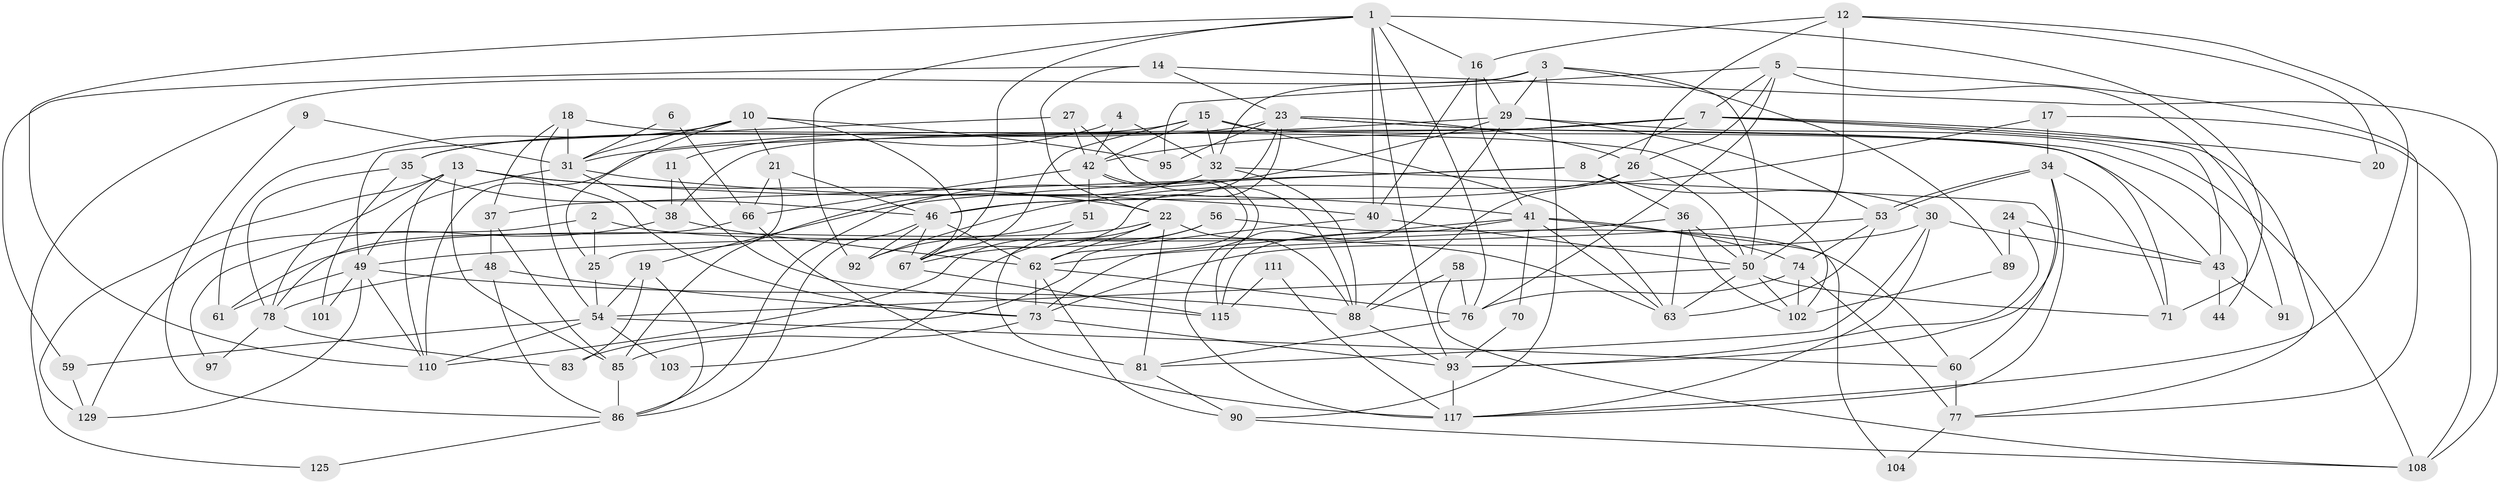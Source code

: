 // original degree distribution, {5: 0.24031007751937986, 3: 0.2558139534883721, 4: 0.24031007751937986, 2: 0.13953488372093023, 7: 0.046511627906976744, 6: 0.07751937984496124}
// Generated by graph-tools (version 1.1) at 2025/41/03/06/25 10:41:54]
// undirected, 87 vertices, 212 edges
graph export_dot {
graph [start="1"]
  node [color=gray90,style=filled];
  1 [super="+100"];
  2;
  3 [super="+64"];
  4;
  5 [super="+112"];
  6;
  7 [super="+107"];
  8 [super="+28"];
  9;
  10 [super="+98"];
  11;
  12;
  13 [super="+69"];
  14 [super="+106"];
  15 [super="+113"];
  16 [super="+39"];
  17 [super="+82"];
  18 [super="+96"];
  19;
  20;
  21;
  22 [super="+119"];
  23 [super="+45"];
  24;
  25;
  26 [super="+84"];
  27;
  29 [super="+116"];
  30 [super="+57"];
  31 [super="+128"];
  32 [super="+33"];
  34 [super="+47"];
  35 [super="+105"];
  36 [super="+109"];
  37;
  38;
  40 [super="+127"];
  41 [super="+68"];
  42 [super="+118"];
  43 [super="+87"];
  44;
  46 [super="+72"];
  48;
  49 [super="+65"];
  50 [super="+52"];
  51;
  53 [super="+120"];
  54 [super="+55"];
  56;
  58;
  59;
  60;
  61;
  62 [super="+80"];
  63;
  66;
  67 [super="+126"];
  70;
  71;
  73 [super="+75"];
  74 [super="+79"];
  76 [super="+121"];
  77 [super="+123"];
  78 [super="+122"];
  81;
  83;
  85 [super="+94"];
  86 [super="+114"];
  88 [super="+99"];
  89;
  90;
  91;
  92;
  93;
  95;
  97;
  101;
  102;
  103;
  104;
  108 [super="+124"];
  110;
  111;
  115;
  117;
  125;
  129;
  1 -- 110;
  1 -- 71;
  1 -- 16;
  1 -- 67;
  1 -- 92;
  1 -- 93;
  1 -- 76;
  1 -- 40;
  2 -- 63;
  2 -- 25;
  2 -- 129;
  3 -- 90;
  3 -- 32;
  3 -- 89;
  3 -- 125;
  3 -- 50 [weight=2];
  3 -- 29;
  4 -- 42;
  4 -- 11;
  4 -- 32;
  5 -- 91;
  5 -- 95;
  5 -- 26;
  5 -- 7;
  5 -- 77;
  5 -- 76;
  6 -- 66;
  6 -- 31;
  7 -- 38;
  7 -- 20;
  7 -- 110;
  7 -- 8;
  7 -- 42;
  7 -- 43;
  7 -- 77;
  8 -- 19;
  8 -- 30;
  8 -- 36;
  8 -- 37;
  9 -- 31;
  9 -- 86;
  10 -- 61;
  10 -- 31;
  10 -- 67;
  10 -- 21;
  10 -- 25;
  10 -- 95;
  11 -- 38;
  11 -- 115;
  12 -- 117;
  12 -- 20;
  12 -- 50;
  12 -- 16;
  12 -- 26;
  13 -- 22;
  13 -- 73;
  13 -- 129;
  13 -- 85;
  13 -- 78;
  13 -- 41;
  13 -- 110;
  14 -- 59;
  14 -- 108;
  14 -- 23;
  14 -- 22;
  15 -- 32;
  15 -- 63;
  15 -- 67;
  15 -- 42;
  15 -- 35;
  15 -- 43;
  16 -- 41;
  16 -- 29;
  16 -- 40;
  17 -- 108;
  17 -- 34;
  17 -- 92;
  18 -- 37;
  18 -- 102;
  18 -- 31 [weight=2];
  18 -- 54;
  19 -- 83;
  19 -- 54;
  19 -- 86;
  21 -- 66;
  21 -- 25;
  21 -- 46;
  22 -- 110;
  22 -- 88;
  22 -- 81;
  22 -- 62;
  22 -- 61;
  23 -- 67;
  23 -- 95;
  23 -- 71;
  23 -- 35;
  23 -- 26;
  23 -- 44;
  23 -- 46;
  24 -- 89;
  24 -- 93;
  24 -- 43;
  25 -- 54;
  26 -- 46;
  26 -- 50;
  26 -- 88;
  27 -- 88;
  27 -- 42;
  27 -- 49;
  29 -- 31;
  29 -- 86;
  29 -- 115;
  29 -- 108;
  29 -- 53;
  30 -- 81;
  30 -- 117;
  30 -- 43;
  30 -- 73;
  31 -- 40;
  31 -- 38;
  31 -- 49;
  32 -- 60;
  32 -- 88;
  32 -- 85;
  34 -- 53;
  34 -- 53;
  34 -- 93;
  34 -- 117;
  34 -- 71;
  35 -- 46;
  35 -- 101;
  35 -- 78;
  36 -- 50;
  36 -- 102;
  36 -- 49;
  36 -- 63;
  37 -- 48;
  37 -- 85;
  38 -- 97;
  38 -- 62;
  40 -- 50;
  40 -- 83;
  41 -- 104;
  41 -- 115;
  41 -- 70;
  41 -- 63;
  41 -- 74;
  41 -- 73;
  42 -- 51;
  42 -- 62;
  42 -- 66;
  42 -- 117;
  43 -- 44 [weight=2];
  43 -- 91;
  46 -- 67;
  46 -- 86;
  46 -- 92;
  46 -- 62;
  48 -- 73;
  48 -- 86;
  48 -- 78;
  49 -- 129;
  49 -- 101;
  49 -- 110;
  49 -- 88;
  49 -- 61;
  50 -- 54;
  50 -- 71;
  50 -- 102;
  50 -- 63;
  51 -- 92;
  51 -- 81;
  53 -- 63;
  53 -- 74 [weight=2];
  53 -- 62;
  54 -- 110;
  54 -- 60;
  54 -- 103;
  54 -- 59;
  56 -- 60;
  56 -- 67;
  56 -- 103;
  58 -- 88;
  58 -- 108;
  58 -- 76;
  59 -- 129;
  60 -- 77;
  62 -- 73;
  62 -- 90;
  62 -- 76;
  66 -- 117;
  66 -- 78;
  67 -- 115;
  70 -- 93;
  73 -- 93;
  73 -- 85;
  74 -- 102;
  74 -- 76;
  74 -- 77;
  76 -- 81;
  77 -- 104;
  78 -- 97;
  78 -- 83;
  81 -- 90;
  85 -- 86;
  86 -- 125;
  88 -- 93;
  89 -- 102;
  90 -- 108;
  93 -- 117;
  111 -- 117;
  111 -- 115;
}
